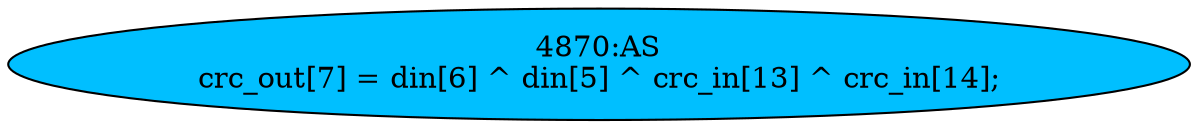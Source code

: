 strict digraph "" {
	node [label="\N"];
	"4870:AS"	 [ast="<pyverilog.vparser.ast.Assign object at 0x7f13b55685d0>",
		def_var="['crc_out']",
		fillcolor=deepskyblue,
		label="4870:AS
crc_out[7] = din[6] ^ din[5] ^ crc_in[13] ^ crc_in[14];",
		statements="[]",
		style=filled,
		typ=Assign,
		use_var="['din', 'din', 'crc_in', 'crc_in']"];
}
